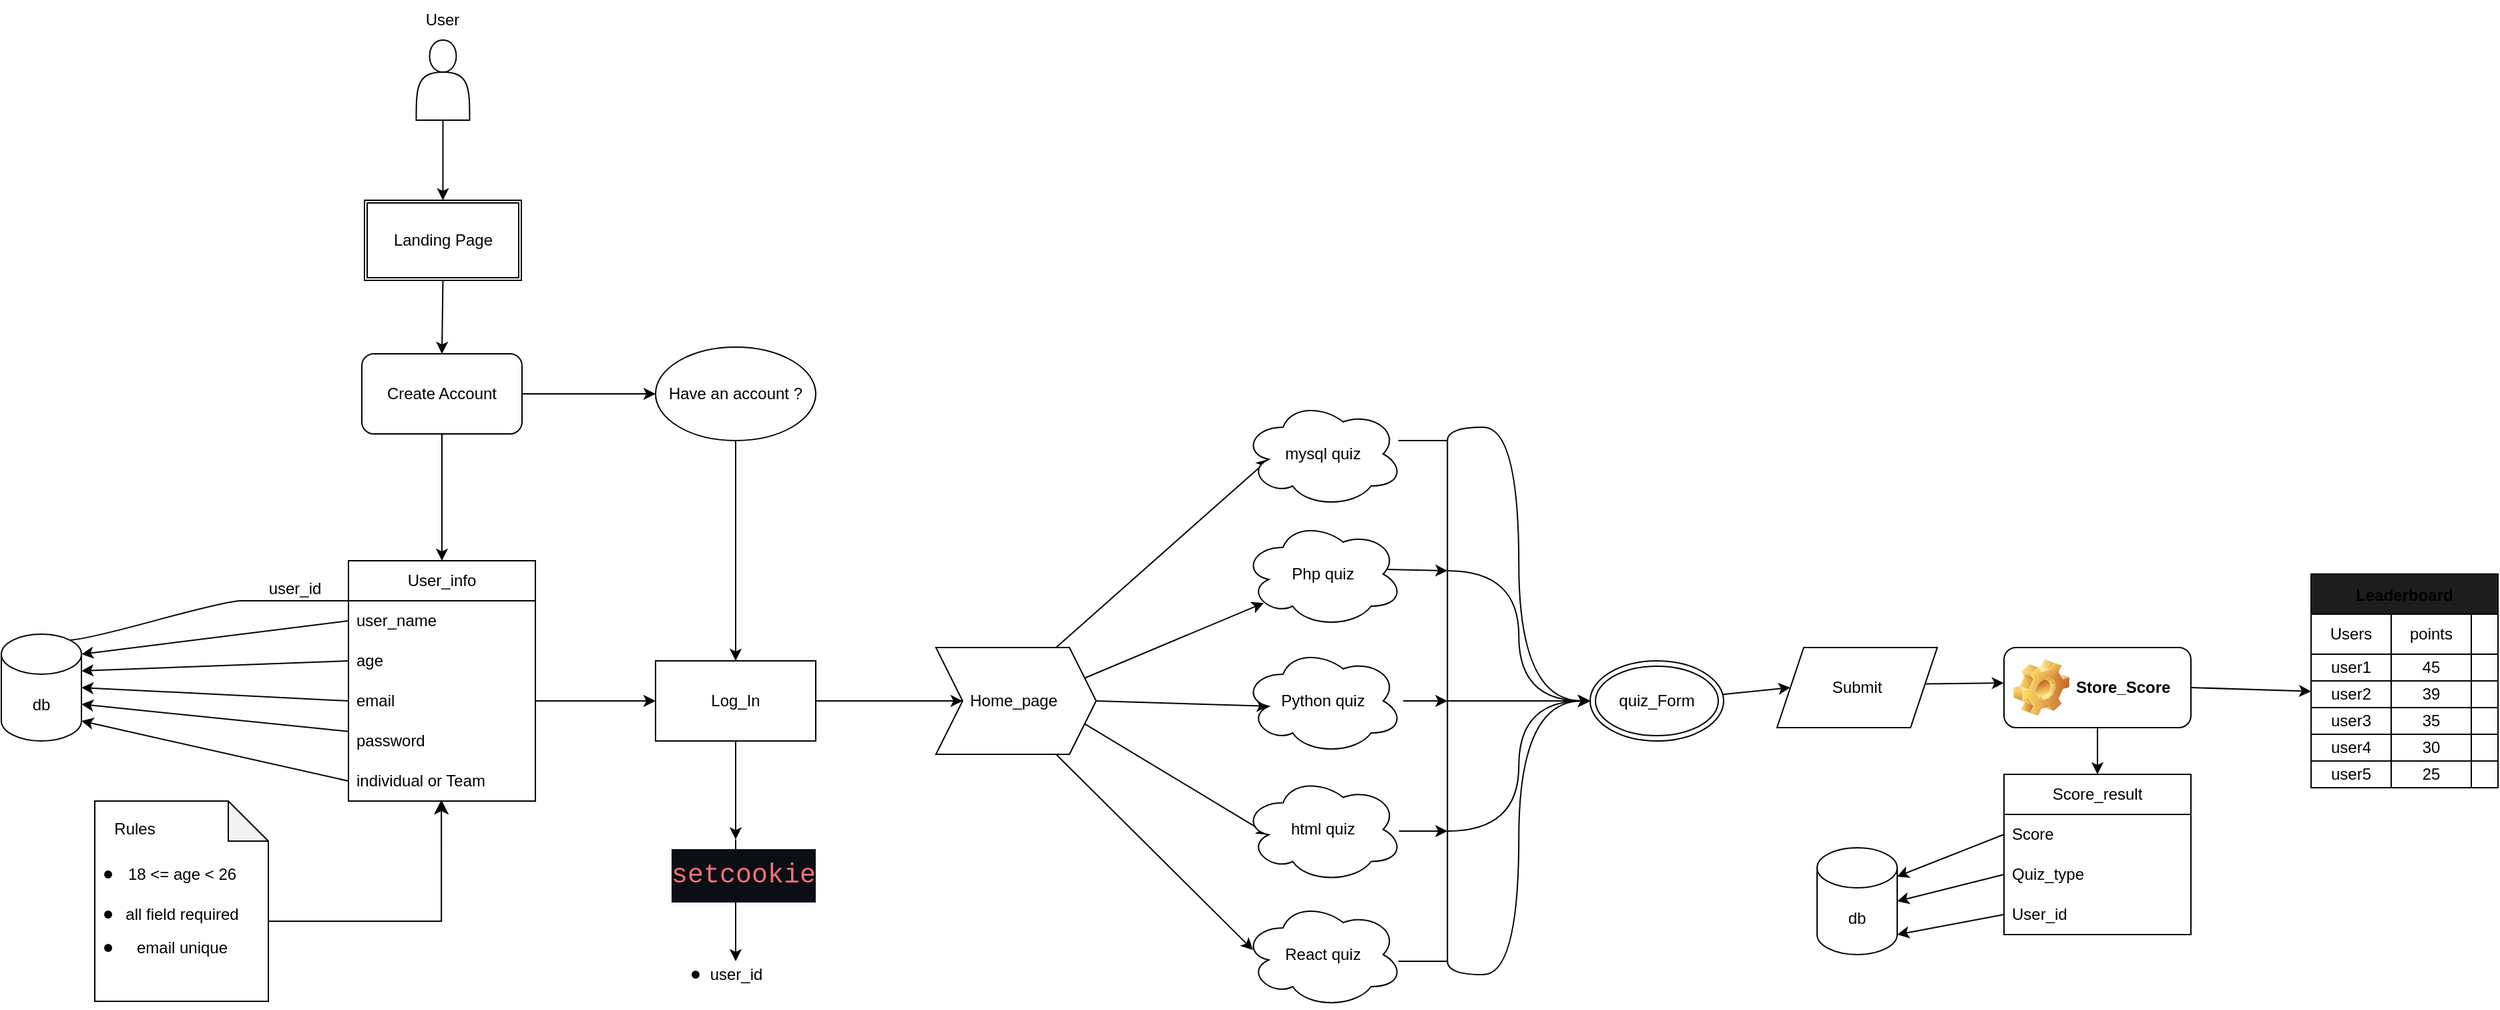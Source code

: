 <mxfile>
    <diagram id="wCUnNpc1MkTxX956W_tI" name="Page-1">
        <mxGraphModel dx="368" dy="209" grid="1" gridSize="10" guides="1" tooltips="1" connect="1" arrows="1" fold="1" page="1" pageScale="1" pageWidth="1600" pageHeight="900" math="0" shadow="0">
            <root>
                <mxCell id="0"/>
                <mxCell id="1" parent="0"/>
                <mxCell id="330" value="" style="endArrow=classic;html=1;" edge="1" parent="1" source="154">
                    <mxGeometry width="50" height="50" relative="1" as="geometry">
                        <mxPoint x="920" y="690" as="sourcePoint"/>
                        <mxPoint x="960" y="730" as="targetPoint"/>
                    </mxGeometry>
                </mxCell>
                <mxCell id="14" style="edgeStyle=none;html=1;exitX=0.5;exitY=1;exitDx=0;exitDy=0;entryX=0.5;entryY=0;entryDx=0;entryDy=0;" parent="1" source="116" target="17" edge="1">
                    <mxGeometry relative="1" as="geometry">
                        <mxPoint x="745" y="280" as="targetPoint"/>
                        <mxPoint x="738.16" y="220.66" as="sourcePoint"/>
                    </mxGeometry>
                </mxCell>
                <mxCell id="16" value="User" style="text;html=1;align=center;verticalAlign=middle;resizable=0;points=[];autosize=1;strokeColor=none;fillColor=none;" parent="1" vertex="1">
                    <mxGeometry x="715" y="10" width="50" height="30" as="geometry"/>
                </mxCell>
                <mxCell id="19" style="edgeStyle=none;html=1;entryX=0;entryY=0.5;entryDx=0;entryDy=0;" parent="1" source="17" target="20" edge="1">
                    <mxGeometry relative="1" as="geometry">
                        <mxPoint x="900" y="300" as="targetPoint"/>
                    </mxGeometry>
                </mxCell>
                <mxCell id="21" style="edgeStyle=none;html=1;entryX=0.5;entryY=0;entryDx=0;entryDy=0;" parent="1" source="17" target="24" edge="1">
                    <mxGeometry relative="1" as="geometry">
                        <mxPoint x="740" y="420" as="targetPoint"/>
                    </mxGeometry>
                </mxCell>
                <mxCell id="17" value="Create Account" style="rounded=1;whiteSpace=wrap;html=1;" parent="1" vertex="1">
                    <mxGeometry x="680" y="275" width="120" height="60" as="geometry"/>
                </mxCell>
                <mxCell id="57" style="edgeStyle=none;html=1;entryX=0.5;entryY=0;entryDx=0;entryDy=0;" parent="1" source="20" target="51" edge="1">
                    <mxGeometry relative="1" as="geometry"/>
                </mxCell>
                <mxCell id="20" value="Have an account ?" style="ellipse;whiteSpace=wrap;html=1;" parent="1" vertex="1">
                    <mxGeometry x="900" y="270" width="120" height="70" as="geometry"/>
                </mxCell>
                <mxCell id="24" value="User_info" style="swimlane;fontStyle=0;childLayout=stackLayout;horizontal=1;startSize=30;horizontalStack=0;resizeParent=1;resizeParentMax=0;resizeLast=0;collapsible=1;marginBottom=0;whiteSpace=wrap;html=1;" parent="1" vertex="1">
                    <mxGeometry x="670" y="430" width="140" height="180" as="geometry">
                        <mxRectangle x="230" y="-120" width="60" height="30" as="alternateBounds"/>
                    </mxGeometry>
                </mxCell>
                <mxCell id="25" value="user_name&lt;span style=&quot;white-space: pre;&quot;&gt;&#9;&lt;/span&gt;" style="text;strokeColor=none;fillColor=none;align=left;verticalAlign=middle;spacingLeft=4;spacingRight=4;overflow=hidden;points=[[0,0.5],[1,0.5]];portConstraint=eastwest;rotatable=0;whiteSpace=wrap;html=1;" parent="24" vertex="1">
                    <mxGeometry y="30" width="140" height="30" as="geometry"/>
                </mxCell>
                <mxCell id="26" value="age" style="text;strokeColor=none;fillColor=none;align=left;verticalAlign=middle;spacingLeft=4;spacingRight=4;overflow=hidden;points=[[0,0.5],[1,0.5]];portConstraint=eastwest;rotatable=0;whiteSpace=wrap;html=1;" parent="24" vertex="1">
                    <mxGeometry y="60" width="140" height="30" as="geometry"/>
                </mxCell>
                <mxCell id="30" value="email" style="text;strokeColor=none;fillColor=none;align=left;verticalAlign=middle;spacingLeft=4;spacingRight=4;overflow=hidden;points=[[0,0.5],[1,0.5]];portConstraint=eastwest;rotatable=0;whiteSpace=wrap;html=1;" parent="24" vertex="1">
                    <mxGeometry y="90" width="140" height="30" as="geometry"/>
                </mxCell>
                <mxCell id="31" value="password" style="text;strokeColor=none;fillColor=none;align=left;verticalAlign=middle;spacingLeft=4;spacingRight=4;overflow=hidden;points=[[0,0.5],[1,0.5]];portConstraint=eastwest;rotatable=0;whiteSpace=wrap;html=1;" parent="24" vertex="1">
                    <mxGeometry y="120" width="140" height="30" as="geometry"/>
                </mxCell>
                <mxCell id="27" value="individual or Team" style="text;strokeColor=none;fillColor=none;align=left;verticalAlign=middle;spacingLeft=4;spacingRight=4;overflow=hidden;points=[[0,0.5],[1,0.5]];portConstraint=eastwest;rotatable=0;whiteSpace=wrap;html=1;" parent="24" vertex="1">
                    <mxGeometry y="150" width="140" height="30" as="geometry"/>
                </mxCell>
                <mxCell id="54" style="edgeStyle=none;html=1;entryX=0;entryY=0.5;entryDx=0;entryDy=0;" parent="1" source="51" target="55" edge="1">
                    <mxGeometry relative="1" as="geometry">
                        <mxPoint x="910" y="710" as="targetPoint"/>
                    </mxGeometry>
                </mxCell>
                <mxCell id="150" style="edgeStyle=none;html=1;" parent="1" source="51" target="154" edge="1">
                    <mxGeometry relative="1" as="geometry">
                        <mxPoint x="960" y="630" as="targetPoint"/>
                    </mxGeometry>
                </mxCell>
                <mxCell id="51" value="Log_In" style="rounded=0;whiteSpace=wrap;html=1;" parent="1" vertex="1">
                    <mxGeometry x="900" y="505" width="120" height="60" as="geometry"/>
                </mxCell>
                <mxCell id="106" style="edgeStyle=none;html=1;exitX=1;exitY=0.25;exitDx=0;exitDy=0;entryX=0.13;entryY=0.77;entryDx=0;entryDy=0;entryPerimeter=0;" parent="1" source="55" target="107" edge="1">
                    <mxGeometry relative="1" as="geometry">
                        <mxPoint x="1330" y="440.0" as="targetPoint"/>
                    </mxGeometry>
                </mxCell>
                <mxCell id="109" style="edgeStyle=none;html=1;exitX=1;exitY=0.5;exitDx=0;exitDy=0;entryX=0.16;entryY=0.55;entryDx=0;entryDy=0;entryPerimeter=0;" parent="1" source="55" target="108" edge="1">
                    <mxGeometry relative="1" as="geometry"/>
                </mxCell>
                <mxCell id="110" style="edgeStyle=none;html=1;exitX=1;exitY=0.75;exitDx=0;exitDy=0;entryX=0.16;entryY=0.55;entryDx=0;entryDy=0;entryPerimeter=0;" parent="1" source="55" target="111" edge="1">
                    <mxGeometry relative="1" as="geometry">
                        <mxPoint x="1340" y="620" as="targetPoint"/>
                    </mxGeometry>
                </mxCell>
                <mxCell id="161" style="edgeStyle=none;html=1;exitX=0.75;exitY=1;exitDx=0;exitDy=0;entryX=0.062;entryY=0.457;entryDx=0;entryDy=0;entryPerimeter=0;" parent="1" source="55" target="159" edge="1">
                    <mxGeometry relative="1" as="geometry"/>
                </mxCell>
                <mxCell id="162" style="edgeStyle=none;html=1;exitX=0.75;exitY=0;exitDx=0;exitDy=0;entryX=0.16;entryY=0.55;entryDx=0;entryDy=0;entryPerimeter=0;" parent="1" source="55" target="158" edge="1">
                    <mxGeometry relative="1" as="geometry"/>
                </mxCell>
                <mxCell id="55" value="Home_page&amp;nbsp;" style="shape=step;perimeter=stepPerimeter;whiteSpace=wrap;html=1;fixedSize=1;" parent="1" vertex="1">
                    <mxGeometry x="1110" y="495" width="120" height="80" as="geometry"/>
                </mxCell>
                <mxCell id="56" style="edgeStyle=none;html=1;entryX=0;entryY=0.5;entryDx=0;entryDy=0;" parent="1" source="30" target="51" edge="1">
                    <mxGeometry relative="1" as="geometry"/>
                </mxCell>
                <mxCell id="58" value="db" style="shape=cylinder3;whiteSpace=wrap;html=1;boundedLbl=1;backgroundOutline=1;size=15;" parent="1" vertex="1">
                    <mxGeometry x="410" y="485" width="60" height="80" as="geometry"/>
                </mxCell>
                <mxCell id="60" style="edgeStyle=none;html=1;exitX=0;exitY=0.5;exitDx=0;exitDy=0;entryX=1;entryY=0;entryDx=0;entryDy=15;entryPerimeter=0;" parent="1" source="25" target="58" edge="1">
                    <mxGeometry relative="1" as="geometry"/>
                </mxCell>
                <mxCell id="61" style="edgeStyle=none;html=1;exitX=0;exitY=0.5;exitDx=0;exitDy=0;entryX=1;entryY=0;entryDx=0;entryDy=27.5;entryPerimeter=0;" parent="1" source="26" target="58" edge="1">
                    <mxGeometry relative="1" as="geometry"/>
                </mxCell>
                <mxCell id="62" style="edgeStyle=none;html=1;exitX=0;exitY=0.5;exitDx=0;exitDy=0;entryX=1;entryY=0.5;entryDx=0;entryDy=0;entryPerimeter=0;" parent="1" source="30" target="58" edge="1">
                    <mxGeometry relative="1" as="geometry"/>
                </mxCell>
                <mxCell id="63" style="edgeStyle=none;html=1;entryX=1;entryY=0;entryDx=0;entryDy=52.5;entryPerimeter=0;" parent="1" source="31" target="58" edge="1">
                    <mxGeometry relative="1" as="geometry"/>
                </mxCell>
                <mxCell id="64" style="edgeStyle=none;html=1;exitX=0;exitY=0.5;exitDx=0;exitDy=0;entryX=1;entryY=1;entryDx=0;entryDy=-15;entryPerimeter=0;" parent="1" source="27" target="58" edge="1">
                    <mxGeometry relative="1" as="geometry"/>
                </mxCell>
                <mxCell id="107" value="Php quiz" style="ellipse;shape=cloud;whiteSpace=wrap;html=1;" parent="1" vertex="1">
                    <mxGeometry x="1340" y="400" width="120" height="80" as="geometry"/>
                </mxCell>
                <mxCell id="171" style="edgeStyle=none;html=1;entryX=0.5;entryY=1;entryDx=0;entryDy=0;" parent="1" source="108" target="168" edge="1">
                    <mxGeometry relative="1" as="geometry"/>
                </mxCell>
                <mxCell id="108" value="Python quiz" style="ellipse;shape=cloud;whiteSpace=wrap;html=1;" parent="1" vertex="1">
                    <mxGeometry x="1340" y="495" width="120" height="80" as="geometry"/>
                </mxCell>
                <mxCell id="111" value="html quiz" style="ellipse;shape=cloud;whiteSpace=wrap;html=1;" parent="1" vertex="1">
                    <mxGeometry x="1340" y="591.25" width="120" height="80" as="geometry"/>
                </mxCell>
                <mxCell id="118" style="edgeStyle=none;html=1;exitX=0.5;exitY=1;exitDx=0;exitDy=0;entryX=0.5;entryY=0;entryDx=0;entryDy=0;" parent="1" source="115" target="116" edge="1">
                    <mxGeometry relative="1" as="geometry"/>
                </mxCell>
                <mxCell id="115" value="" style="shape=actor;whiteSpace=wrap;html=1;" parent="1" vertex="1">
                    <mxGeometry x="720.75" y="40" width="40" height="60" as="geometry"/>
                </mxCell>
                <mxCell id="116" value="Landing Page" style="shape=ext;double=1;rounded=0;whiteSpace=wrap;html=1;" parent="1" vertex="1">
                    <mxGeometry x="682" y="160" width="117.5" height="60" as="geometry"/>
                </mxCell>
                <mxCell id="125" style="edgeStyle=none;html=1;entryX=0;entryY=0.5;entryDx=0;entryDy=0;" parent="1" source="123" target="140" edge="1">
                    <mxGeometry relative="1" as="geometry">
                        <mxPoint x="1760" y="522.5" as="targetPoint"/>
                        <Array as="points"/>
                    </mxGeometry>
                </mxCell>
                <mxCell id="123" value="quiz_Form" style="ellipse;shape=doubleEllipse;whiteSpace=wrap;html=1;" parent="1" vertex="1">
                    <mxGeometry x="1600" y="505" width="100" height="60" as="geometry"/>
                </mxCell>
                <mxCell id="127" style="edgeStyle=none;html=1;entryX=-0.001;entryY=0.443;entryDx=0;entryDy=0;entryPerimeter=0;" parent="1" target="128" edge="1">
                    <mxGeometry relative="1" as="geometry">
                        <mxPoint x="1880" y="540" as="targetPoint"/>
                        <mxPoint x="1830" y="522.5" as="sourcePoint"/>
                    </mxGeometry>
                </mxCell>
                <mxCell id="129" style="edgeStyle=none;html=1;entryX=0.5;entryY=0;entryDx=0;entryDy=0;" parent="1" source="128" target="141" edge="1">
                    <mxGeometry relative="1" as="geometry">
                        <mxPoint x="1980" y="620" as="targetPoint"/>
                    </mxGeometry>
                </mxCell>
                <mxCell id="328" style="edgeStyle=none;html=1;exitX=1;exitY=0.5;exitDx=0;exitDy=0;" edge="1" parent="1" source="128" target="311">
                    <mxGeometry relative="1" as="geometry"/>
                </mxCell>
                <mxCell id="128" value="Store_Score" style="label;whiteSpace=wrap;html=1;image=img/clipart/Gear_128x128.png" parent="1" vertex="1">
                    <mxGeometry x="1910" y="495" width="140" height="60" as="geometry"/>
                </mxCell>
                <mxCell id="132" value="" style="shape=note;whiteSpace=wrap;html=1;backgroundOutline=1;darkOpacity=0.05;" parent="1" vertex="1">
                    <mxGeometry x="480" y="610" width="130" height="150" as="geometry"/>
                </mxCell>
                <mxCell id="133" value="Rules" style="text;html=1;strokeColor=none;fillColor=none;align=center;verticalAlign=middle;whiteSpace=wrap;rounded=0;" parent="1" vertex="1">
                    <mxGeometry x="490" y="623.75" width="40" height="15" as="geometry"/>
                </mxCell>
                <mxCell id="134" value="&amp;nbsp;18 &amp;lt;= age &amp;lt; 26&amp;nbsp;" style="text;html=1;align=center;verticalAlign=middle;resizable=0;points=[];autosize=1;strokeColor=none;fillColor=none;" parent="1" vertex="1">
                    <mxGeometry x="490" y="650" width="110" height="30" as="geometry"/>
                </mxCell>
                <mxCell id="135" value="all field required" style="text;html=1;align=center;verticalAlign=middle;resizable=0;points=[];autosize=1;strokeColor=none;fillColor=none;" parent="1" vertex="1">
                    <mxGeometry x="490" y="680" width="110" height="30" as="geometry"/>
                </mxCell>
                <mxCell id="136" value="" style="shape=waypoint;sketch=0;fillStyle=solid;size=6;pointerEvents=1;points=[];fillColor=none;resizable=0;rotatable=0;perimeter=centerPerimeter;snapToPoint=1;" parent="1" vertex="1">
                    <mxGeometry x="480" y="655" width="20" height="20" as="geometry"/>
                </mxCell>
                <mxCell id="137" value="" style="shape=waypoint;sketch=0;fillStyle=solid;size=6;pointerEvents=1;points=[];fillColor=none;resizable=0;rotatable=0;perimeter=centerPerimeter;snapToPoint=1;" parent="1" vertex="1">
                    <mxGeometry x="480" y="685" width="20" height="20" as="geometry"/>
                </mxCell>
                <mxCell id="139" value="" style="edgeStyle=segmentEdgeStyle;endArrow=classic;html=1;curved=0;rounded=0;endSize=8;startSize=8;entryX=0.497;entryY=0.967;entryDx=0;entryDy=0;entryPerimeter=0;" parent="1" target="27" edge="1">
                    <mxGeometry width="50" height="50" relative="1" as="geometry">
                        <mxPoint x="610" y="700" as="sourcePoint"/>
                        <mxPoint x="730" y="660" as="targetPoint"/>
                    </mxGeometry>
                </mxCell>
                <mxCell id="140" value="Submit" style="shape=parallelogram;perimeter=parallelogramPerimeter;whiteSpace=wrap;html=1;fixedSize=1;" parent="1" vertex="1">
                    <mxGeometry x="1740" y="495" width="120" height="60" as="geometry"/>
                </mxCell>
                <mxCell id="141" value="Score_result" style="swimlane;fontStyle=0;childLayout=stackLayout;horizontal=1;startSize=30;horizontalStack=0;resizeParent=1;resizeParentMax=0;resizeLast=0;collapsible=1;marginBottom=0;whiteSpace=wrap;html=1;" parent="1" vertex="1">
                    <mxGeometry x="1910" y="590" width="140" height="120" as="geometry"/>
                </mxCell>
                <mxCell id="142" value="Score" style="text;strokeColor=none;fillColor=none;align=left;verticalAlign=middle;spacingLeft=4;spacingRight=4;overflow=hidden;points=[[0,0.5],[1,0.5]];portConstraint=eastwest;rotatable=0;whiteSpace=wrap;html=1;" parent="141" vertex="1">
                    <mxGeometry y="30" width="140" height="30" as="geometry"/>
                </mxCell>
                <mxCell id="143" value="Quiz_type" style="text;strokeColor=none;fillColor=none;align=left;verticalAlign=middle;spacingLeft=4;spacingRight=4;overflow=hidden;points=[[0,0.5],[1,0.5]];portConstraint=eastwest;rotatable=0;whiteSpace=wrap;html=1;" parent="141" vertex="1">
                    <mxGeometry y="60" width="140" height="30" as="geometry"/>
                </mxCell>
                <mxCell id="144" value="User_id" style="text;strokeColor=none;fillColor=none;align=left;verticalAlign=middle;spacingLeft=4;spacingRight=4;overflow=hidden;points=[[0,0.5],[1,0.5]];portConstraint=eastwest;rotatable=0;whiteSpace=wrap;html=1;" parent="141" vertex="1">
                    <mxGeometry y="90" width="140" height="30" as="geometry"/>
                </mxCell>
                <mxCell id="145" value="db" style="shape=cylinder3;whiteSpace=wrap;html=1;boundedLbl=1;backgroundOutline=1;size=15;" parent="1" vertex="1">
                    <mxGeometry x="1770" y="645" width="60" height="80" as="geometry"/>
                </mxCell>
                <mxCell id="147" value="user_id" style="whiteSpace=wrap;html=1;shape=partialRectangle;top=0;left=0;bottom=1;right=0;points=[[0,1],[1,1]];fillColor=none;align=center;verticalAlign=bottom;routingCenterY=0.5;snapToPoint=1;recursiveResize=0;autosize=1;treeFolding=1;treeMoving=1;newEdgeStyle={&quot;edgeStyle&quot;:&quot;entityRelationEdgeStyle&quot;,&quot;startArrow&quot;:&quot;none&quot;,&quot;endArrow&quot;:&quot;none&quot;,&quot;segment&quot;:10,&quot;curved&quot;:1,&quot;sourcePerimeterSpacing&quot;:0,&quot;targetPerimeterSpacing&quot;:0};" parent="1" vertex="1">
                    <mxGeometry x="590" y="430" width="80" height="30" as="geometry"/>
                </mxCell>
                <mxCell id="148" value="" style="edgeStyle=entityRelationEdgeStyle;startArrow=none;endArrow=none;segment=10;curved=1;sourcePerimeterSpacing=0;targetPerimeterSpacing=0;exitX=0.855;exitY=0;exitDx=0;exitDy=4.35;exitPerimeter=0;entryX=0;entryY=1;entryDx=0;entryDy=0;" parent="1" source="58" target="147" edge="1">
                    <mxGeometry relative="1" as="geometry">
                        <mxPoint x="470" y="460" as="sourcePoint"/>
                        <mxPoint x="570" y="450" as="targetPoint"/>
                    </mxGeometry>
                </mxCell>
                <mxCell id="154" value="&lt;div style=&quot;color: rgb(191, 189, 182); background-color: rgb(11, 14, 20); font-family: Consolas, &amp;quot;Courier New&amp;quot;, monospace; font-weight: 500; font-size: 20px; line-height: 40px;&quot;&gt;&lt;div&gt;&lt;span style=&quot;color: #f07178;&quot;&gt;setcookie&lt;/span&gt;&lt;/div&gt;&lt;/div&gt;" style="text;whiteSpace=wrap;html=1;" parent="1" vertex="1">
                    <mxGeometry x="910" y="638.75" width="100" as="geometry"/>
                </mxCell>
                <mxCell id="155" style="edgeStyle=none;html=1;entryX=0.997;entryY=0.27;entryDx=0;entryDy=0;entryPerimeter=0;exitX=0;exitY=0.5;exitDx=0;exitDy=0;" parent="1" source="142" target="145" edge="1">
                    <mxGeometry relative="1" as="geometry"/>
                </mxCell>
                <mxCell id="156" style="edgeStyle=none;html=1;entryX=1;entryY=0.5;entryDx=0;entryDy=0;entryPerimeter=0;exitX=0;exitY=0.5;exitDx=0;exitDy=0;" parent="1" source="143" target="145" edge="1">
                    <mxGeometry relative="1" as="geometry">
                        <mxPoint x="1820" y="680" as="targetPoint"/>
                    </mxGeometry>
                </mxCell>
                <mxCell id="157" style="edgeStyle=none;html=1;entryX=1;entryY=1;entryDx=0;entryDy=-15;entryPerimeter=0;exitX=0;exitY=0.5;exitDx=0;exitDy=0;" parent="1" source="144" target="145" edge="1">
                    <mxGeometry relative="1" as="geometry"/>
                </mxCell>
                <mxCell id="158" value="mysql quiz" style="ellipse;shape=cloud;whiteSpace=wrap;html=1;" parent="1" vertex="1">
                    <mxGeometry x="1340" y="310" width="120" height="80" as="geometry"/>
                </mxCell>
                <mxCell id="159" value="React quiz" style="ellipse;shape=cloud;whiteSpace=wrap;html=1;" parent="1" vertex="1">
                    <mxGeometry x="1340" y="685" width="120" height="80" as="geometry"/>
                </mxCell>
                <mxCell id="176" style="edgeStyle=orthogonalEdgeStyle;curved=1;html=1;exitX=0;exitY=1;exitDx=0;exitDy=0;entryX=0;entryY=0.5;entryDx=0;entryDy=0;" parent="1" source="168" target="123" edge="1">
                    <mxGeometry relative="1" as="geometry">
                        <mxPoint x="1570.0" y="580" as="targetPoint"/>
                    </mxGeometry>
                </mxCell>
                <mxCell id="177" style="edgeStyle=orthogonalEdgeStyle;curved=1;html=1;exitX=0.25;exitY=1;exitDx=0;exitDy=0;entryX=0;entryY=0.5;entryDx=0;entryDy=0;" parent="1" source="168" target="123" edge="1">
                    <mxGeometry relative="1" as="geometry">
                        <mxPoint x="1550.0" y="570" as="targetPoint"/>
                    </mxGeometry>
                </mxCell>
                <mxCell id="179" style="edgeStyle=orthogonalEdgeStyle;curved=1;html=1;exitX=0.75;exitY=1;exitDx=0;exitDy=0;entryX=0;entryY=0.5;entryDx=0;entryDy=0;" parent="1" source="168" target="123" edge="1">
                    <mxGeometry relative="1" as="geometry"/>
                </mxCell>
                <mxCell id="180" style="edgeStyle=orthogonalEdgeStyle;curved=1;html=1;exitX=1;exitY=1;exitDx=0;exitDy=0;entryX=0;entryY=0.5;entryDx=0;entryDy=0;" parent="1" source="168" target="123" edge="1">
                    <mxGeometry relative="1" as="geometry"/>
                </mxCell>
                <mxCell id="182" style="edgeStyle=orthogonalEdgeStyle;curved=1;html=1;" parent="1" source="168" edge="1">
                    <mxGeometry relative="1" as="geometry">
                        <mxPoint x="1600.0" y="535.005" as="targetPoint"/>
                    </mxGeometry>
                </mxCell>
                <mxCell id="168" value="" style="shape=partialRectangle;whiteSpace=wrap;html=1;bottom=1;right=1;left=1;top=0;fillColor=none;routingCenterX=-0.5;rotation=-90;" parent="1" vertex="1">
                    <mxGeometry x="1280" y="516.88" width="390" height="36.25" as="geometry"/>
                </mxCell>
                <mxCell id="170" style="edgeStyle=none;html=1;exitX=0.25;exitY=0;exitDx=0;exitDy=0;entryX=0.25;entryY=1;entryDx=0;entryDy=0;" parent="1" source="168" target="168" edge="1">
                    <mxGeometry relative="1" as="geometry"/>
                </mxCell>
                <mxCell id="172" style="edgeStyle=none;html=1;exitX=0.901;exitY=0.457;exitDx=0;exitDy=0;entryX=0.75;entryY=1;entryDx=0;entryDy=0;exitPerimeter=0;" parent="1" source="107" target="168" edge="1">
                    <mxGeometry relative="1" as="geometry"/>
                </mxCell>
                <mxCell id="302" value="Leaderboard" style="shape=table;startSize=30;container=1;collapsible=0;childLayout=tableLayout;fontStyle=1;align=center;fillStyle=auto;fillColor=#1D1D1D;" vertex="1" parent="1">
                    <mxGeometry x="2140" y="440" width="140" height="160" as="geometry"/>
                </mxCell>
                <mxCell id="303" value="" style="shape=tableRow;horizontal=0;startSize=0;swimlaneHead=0;swimlaneBody=0;top=0;left=0;bottom=0;right=0;collapsible=0;dropTarget=0;fillColor=none;points=[[0,0.5],[1,0.5]];portConstraint=eastwest;fillStyle=auto;" vertex="1" parent="302">
                    <mxGeometry y="30" width="140" height="30" as="geometry"/>
                </mxCell>
                <mxCell id="304" value="Users" style="shape=partialRectangle;html=1;whiteSpace=wrap;connectable=0;fillColor=none;top=0;left=0;bottom=0;right=0;overflow=hidden;fillStyle=auto;" vertex="1" parent="303">
                    <mxGeometry width="60" height="30" as="geometry">
                        <mxRectangle width="60" height="30" as="alternateBounds"/>
                    </mxGeometry>
                </mxCell>
                <mxCell id="305" value="points" style="shape=partialRectangle;html=1;whiteSpace=wrap;connectable=0;fillColor=none;top=0;left=0;bottom=0;right=0;overflow=hidden;fillStyle=auto;" vertex="1" parent="303">
                    <mxGeometry x="60" width="60" height="30" as="geometry">
                        <mxRectangle width="60" height="30" as="alternateBounds"/>
                    </mxGeometry>
                </mxCell>
                <mxCell id="306" value="" style="shape=partialRectangle;html=1;whiteSpace=wrap;connectable=0;fillColor=none;top=0;left=0;bottom=0;right=0;overflow=hidden;fillStyle=auto;" vertex="1" parent="303">
                    <mxGeometry x="120" width="20" height="30" as="geometry">
                        <mxRectangle width="20" height="30" as="alternateBounds"/>
                    </mxGeometry>
                </mxCell>
                <mxCell id="307" value="" style="shape=tableRow;horizontal=0;startSize=0;swimlaneHead=0;swimlaneBody=0;top=0;left=0;bottom=0;right=0;collapsible=0;dropTarget=0;fillColor=none;points=[[0,0.5],[1,0.5]];portConstraint=eastwest;fillStyle=auto;" vertex="1" parent="302">
                    <mxGeometry y="60" width="140" height="20" as="geometry"/>
                </mxCell>
                <mxCell id="308" value="user1" style="shape=partialRectangle;html=1;whiteSpace=wrap;connectable=0;fillColor=none;top=0;left=0;bottom=0;right=0;overflow=hidden;fillStyle=auto;" vertex="1" parent="307">
                    <mxGeometry width="60" height="20" as="geometry">
                        <mxRectangle width="60" height="20" as="alternateBounds"/>
                    </mxGeometry>
                </mxCell>
                <mxCell id="309" value="45&lt;br&gt;" style="shape=partialRectangle;html=1;whiteSpace=wrap;connectable=0;fillColor=none;top=0;left=0;bottom=0;right=0;overflow=hidden;fillStyle=auto;" vertex="1" parent="307">
                    <mxGeometry x="60" width="60" height="20" as="geometry">
                        <mxRectangle width="60" height="20" as="alternateBounds"/>
                    </mxGeometry>
                </mxCell>
                <mxCell id="310" value="" style="shape=partialRectangle;html=1;whiteSpace=wrap;connectable=0;fillColor=none;top=0;left=0;bottom=0;right=0;overflow=hidden;fillStyle=auto;" vertex="1" parent="307">
                    <mxGeometry x="120" width="20" height="20" as="geometry">
                        <mxRectangle width="20" height="20" as="alternateBounds"/>
                    </mxGeometry>
                </mxCell>
                <mxCell id="311" value="" style="shape=tableRow;horizontal=0;startSize=0;swimlaneHead=0;swimlaneBody=0;top=0;left=0;bottom=0;right=0;collapsible=0;dropTarget=0;fillColor=none;points=[[0,0.5],[1,0.5]];portConstraint=eastwest;fillStyle=auto;" vertex="1" parent="302">
                    <mxGeometry y="80" width="140" height="20" as="geometry"/>
                </mxCell>
                <mxCell id="312" value="user2" style="shape=partialRectangle;html=1;whiteSpace=wrap;connectable=0;fillColor=none;top=0;left=0;bottom=0;right=0;overflow=hidden;fillStyle=auto;" vertex="1" parent="311">
                    <mxGeometry width="60" height="20" as="geometry">
                        <mxRectangle width="60" height="20" as="alternateBounds"/>
                    </mxGeometry>
                </mxCell>
                <mxCell id="313" value="39" style="shape=partialRectangle;html=1;whiteSpace=wrap;connectable=0;fillColor=none;top=0;left=0;bottom=0;right=0;overflow=hidden;fillStyle=auto;" vertex="1" parent="311">
                    <mxGeometry x="60" width="60" height="20" as="geometry">
                        <mxRectangle width="60" height="20" as="alternateBounds"/>
                    </mxGeometry>
                </mxCell>
                <mxCell id="314" value="" style="shape=partialRectangle;html=1;whiteSpace=wrap;connectable=0;fillColor=none;top=0;left=0;bottom=0;right=0;overflow=hidden;fillStyle=auto;" vertex="1" parent="311">
                    <mxGeometry x="120" width="20" height="20" as="geometry">
                        <mxRectangle width="20" height="20" as="alternateBounds"/>
                    </mxGeometry>
                </mxCell>
                <mxCell id="315" value="" style="shape=tableRow;horizontal=0;startSize=0;swimlaneHead=0;swimlaneBody=0;top=0;left=0;bottom=0;right=0;collapsible=0;dropTarget=0;fillColor=none;points=[[0,0.5],[1,0.5]];portConstraint=eastwest;fillStyle=auto;" vertex="1" parent="302">
                    <mxGeometry y="100" width="140" height="20" as="geometry"/>
                </mxCell>
                <mxCell id="316" value="user3" style="shape=partialRectangle;html=1;whiteSpace=wrap;connectable=0;fillColor=none;top=0;left=0;bottom=0;right=0;overflow=hidden;fillStyle=auto;" vertex="1" parent="315">
                    <mxGeometry width="60" height="20" as="geometry">
                        <mxRectangle width="60" height="20" as="alternateBounds"/>
                    </mxGeometry>
                </mxCell>
                <mxCell id="317" value="35" style="shape=partialRectangle;html=1;whiteSpace=wrap;connectable=0;fillColor=none;top=0;left=0;bottom=0;right=0;overflow=hidden;fillStyle=auto;" vertex="1" parent="315">
                    <mxGeometry x="60" width="60" height="20" as="geometry">
                        <mxRectangle width="60" height="20" as="alternateBounds"/>
                    </mxGeometry>
                </mxCell>
                <mxCell id="318" value="" style="shape=partialRectangle;html=1;whiteSpace=wrap;connectable=0;fillColor=none;top=0;left=0;bottom=0;right=0;overflow=hidden;fillStyle=auto;" vertex="1" parent="315">
                    <mxGeometry x="120" width="20" height="20" as="geometry">
                        <mxRectangle width="20" height="20" as="alternateBounds"/>
                    </mxGeometry>
                </mxCell>
                <mxCell id="319" value="" style="shape=tableRow;horizontal=0;startSize=0;swimlaneHead=0;swimlaneBody=0;top=0;left=0;bottom=0;right=0;collapsible=0;dropTarget=0;fillColor=none;points=[[0,0.5],[1,0.5]];portConstraint=eastwest;fillStyle=auto;" vertex="1" parent="302">
                    <mxGeometry y="120" width="140" height="20" as="geometry"/>
                </mxCell>
                <mxCell id="320" value="user4" style="shape=partialRectangle;html=1;whiteSpace=wrap;connectable=0;fillColor=none;top=0;left=0;bottom=0;right=0;overflow=hidden;fillStyle=auto;" vertex="1" parent="319">
                    <mxGeometry width="60" height="20" as="geometry">
                        <mxRectangle width="60" height="20" as="alternateBounds"/>
                    </mxGeometry>
                </mxCell>
                <mxCell id="321" value="30" style="shape=partialRectangle;html=1;whiteSpace=wrap;connectable=0;fillColor=none;top=0;left=0;bottom=0;right=0;overflow=hidden;fillStyle=auto;" vertex="1" parent="319">
                    <mxGeometry x="60" width="60" height="20" as="geometry">
                        <mxRectangle width="60" height="20" as="alternateBounds"/>
                    </mxGeometry>
                </mxCell>
                <mxCell id="322" value="" style="shape=partialRectangle;html=1;whiteSpace=wrap;connectable=0;fillColor=none;top=0;left=0;bottom=0;right=0;overflow=hidden;fillStyle=auto;" vertex="1" parent="319">
                    <mxGeometry x="120" width="20" height="20" as="geometry">
                        <mxRectangle width="20" height="20" as="alternateBounds"/>
                    </mxGeometry>
                </mxCell>
                <mxCell id="323" value="" style="shape=tableRow;horizontal=0;startSize=0;swimlaneHead=0;swimlaneBody=0;top=0;left=0;bottom=0;right=0;collapsible=0;dropTarget=0;fillColor=none;points=[[0,0.5],[1,0.5]];portConstraint=eastwest;fillStyle=auto;" vertex="1" parent="302">
                    <mxGeometry y="140" width="140" height="20" as="geometry"/>
                </mxCell>
                <mxCell id="324" value="user5" style="shape=partialRectangle;html=1;whiteSpace=wrap;connectable=0;fillColor=none;top=0;left=0;bottom=0;right=0;overflow=hidden;fillStyle=auto;" vertex="1" parent="323">
                    <mxGeometry width="60" height="20" as="geometry">
                        <mxRectangle width="60" height="20" as="alternateBounds"/>
                    </mxGeometry>
                </mxCell>
                <mxCell id="325" value="25" style="shape=partialRectangle;html=1;whiteSpace=wrap;connectable=0;fillColor=none;top=0;left=0;bottom=0;right=0;overflow=hidden;fillStyle=auto;" vertex="1" parent="323">
                    <mxGeometry x="60" width="60" height="20" as="geometry">
                        <mxRectangle width="60" height="20" as="alternateBounds"/>
                    </mxGeometry>
                </mxCell>
                <mxCell id="326" value="" style="shape=partialRectangle;html=1;whiteSpace=wrap;connectable=0;fillColor=none;top=0;left=0;bottom=0;right=0;overflow=hidden;fillStyle=auto;" vertex="1" parent="323">
                    <mxGeometry x="120" width="20" height="20" as="geometry">
                        <mxRectangle width="20" height="20" as="alternateBounds"/>
                    </mxGeometry>
                </mxCell>
                <mxCell id="331" value="" style="shape=waypoint;sketch=0;size=6;pointerEvents=1;points=[];fillColor=none;resizable=0;rotatable=0;perimeter=centerPerimeter;snapToPoint=1;fillStyle=auto;" vertex="1" parent="1">
                    <mxGeometry x="920" y="730" width="20" height="20" as="geometry"/>
                </mxCell>
                <mxCell id="332" value="user_id" style="text;html=1;align=center;verticalAlign=middle;resizable=0;points=[];autosize=1;strokeColor=none;fillColor=none;" vertex="1" parent="1">
                    <mxGeometry x="930" y="725" width="60" height="30" as="geometry"/>
                </mxCell>
                <mxCell id="333" value="" style="shape=waypoint;sketch=0;fillStyle=solid;size=6;pointerEvents=1;points=[];fillColor=none;resizable=0;rotatable=0;perimeter=centerPerimeter;snapToPoint=1;" vertex="1" parent="1">
                    <mxGeometry x="480" y="710" width="20" height="20" as="geometry"/>
                </mxCell>
                <mxCell id="334" value="email unique" style="text;html=1;align=center;verticalAlign=middle;resizable=0;points=[];autosize=1;strokeColor=none;fillColor=none;" vertex="1" parent="1">
                    <mxGeometry x="500" y="705" width="90" height="30" as="geometry"/>
                </mxCell>
            </root>
        </mxGraphModel>
    </diagram>
</mxfile>